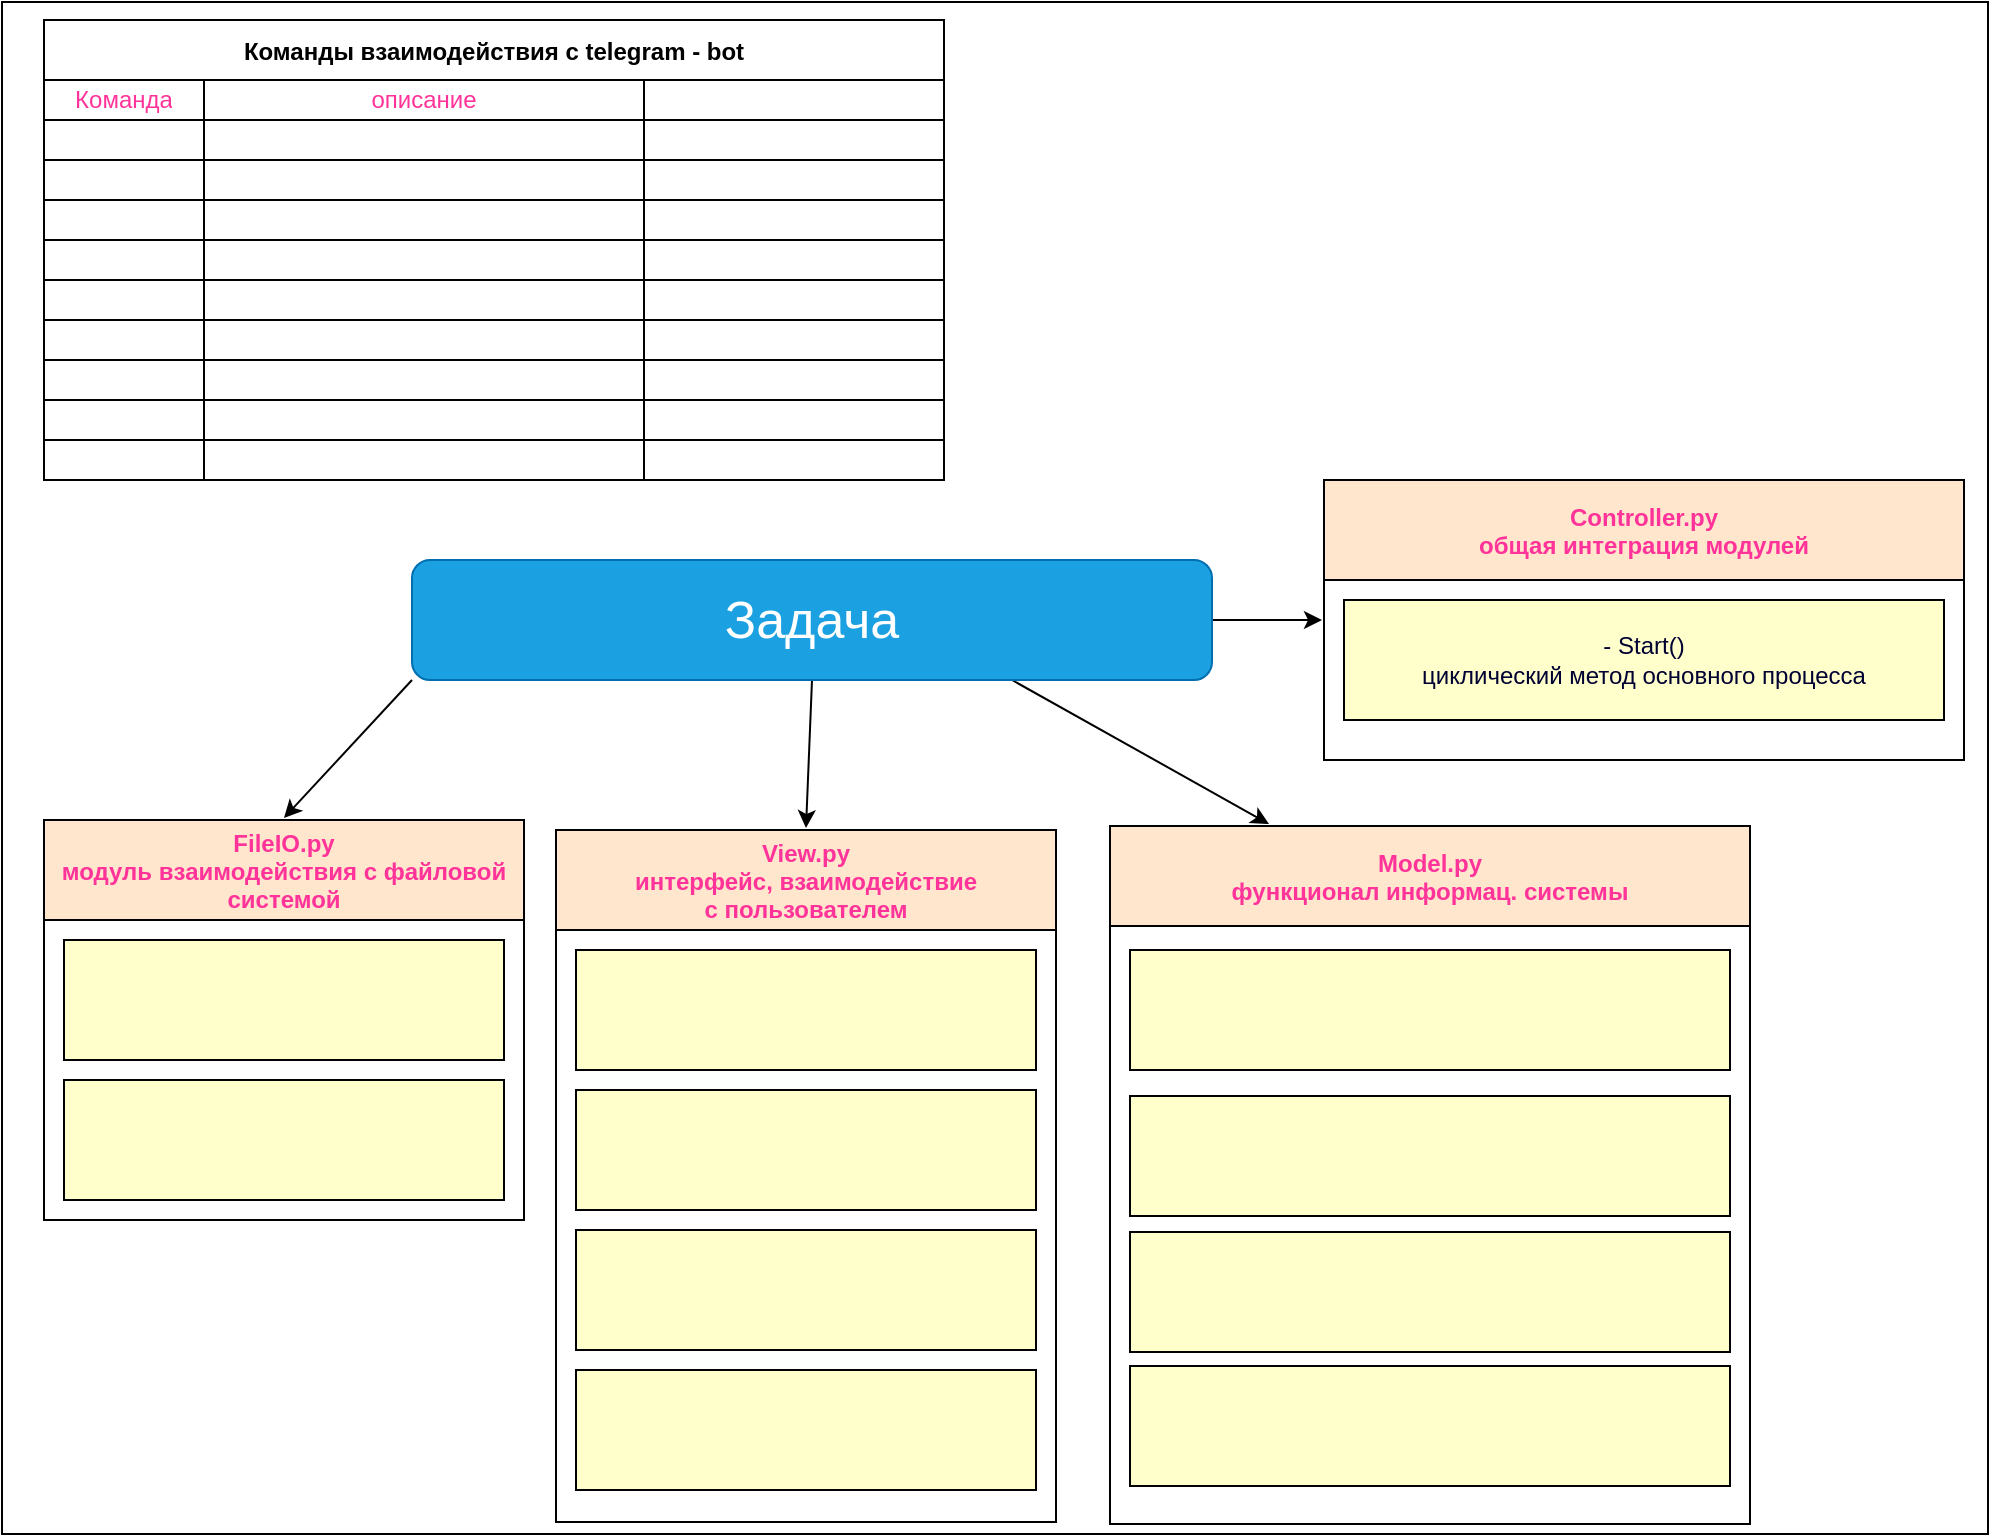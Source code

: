 <mxfile>
    <diagram id="d1onOI0jFkcU-A59MVnD" name="Page-1">
        <mxGraphModel dx="833" dy="722" grid="0" gridSize="10" guides="1" tooltips="1" connect="1" arrows="1" fold="1" page="0" pageScale="1" pageWidth="827" pageHeight="1169" background="#FFFFFF" math="0" shadow="0">
            <root>
                <mxCell id="0"/>
                <mxCell id="1" parent="0"/>
                <mxCell id="90" value="" style="rounded=0;shadow=0;glass=0;labelBackgroundColor=none;labelBorderColor=none;sketch=0;fontColor=none;strokeColor=#000000;fillColor=none;noLabel=1;" parent="1" vertex="1">
                    <mxGeometry x="9" y="41" width="993" height="766" as="geometry"/>
                </mxCell>
                <mxCell id="14" value="Команды взаимодействия с telegram - bot" style="shape=table;startSize=30;container=1;collapsible=0;childLayout=tableLayout;fontStyle=1;align=center;pointerEvents=1;" parent="1" vertex="1">
                    <mxGeometry x="30" y="50" width="450" height="230" as="geometry"/>
                </mxCell>
                <mxCell id="15" value="" style="shape=partialRectangle;html=1;whiteSpace=wrap;collapsible=0;dropTarget=0;pointerEvents=0;fillColor=none;top=0;left=0;bottom=0;right=0;points=[[0,0.5],[1,0.5]];portConstraint=eastwest;fontColor=#33FF33;" parent="14" vertex="1">
                    <mxGeometry y="30" width="450" height="20" as="geometry"/>
                </mxCell>
                <mxCell id="16" value="Команда" style="shape=partialRectangle;html=1;whiteSpace=wrap;connectable=0;fillColor=none;top=0;left=0;bottom=0;right=0;overflow=hidden;pointerEvents=1;fontColor=#FF3399;" parent="15" vertex="1">
                    <mxGeometry width="80" height="20" as="geometry">
                        <mxRectangle width="80" height="20" as="alternateBounds"/>
                    </mxGeometry>
                </mxCell>
                <mxCell id="17" value="описание" style="shape=partialRectangle;html=1;whiteSpace=wrap;connectable=0;fillColor=none;top=0;left=0;bottom=0;right=0;overflow=hidden;pointerEvents=1;fontColor=#FF3399;" parent="15" vertex="1">
                    <mxGeometry x="80" width="220" height="20" as="geometry">
                        <mxRectangle width="220" height="20" as="alternateBounds"/>
                    </mxGeometry>
                </mxCell>
                <mxCell id="18" value="" style="shape=partialRectangle;html=1;whiteSpace=wrap;connectable=0;fillColor=none;top=0;left=0;bottom=0;right=0;overflow=hidden;pointerEvents=1;fontColor=#FF3399;" parent="15" vertex="1">
                    <mxGeometry x="300" width="150" height="20" as="geometry">
                        <mxRectangle width="150" height="20" as="alternateBounds"/>
                    </mxGeometry>
                </mxCell>
                <mxCell id="19" value="" style="shape=partialRectangle;html=1;whiteSpace=wrap;collapsible=0;dropTarget=0;pointerEvents=0;fillColor=none;top=0;left=0;bottom=0;right=0;points=[[0,0.5],[1,0.5]];portConstraint=eastwest;fontColor=#33FF33;" parent="14" vertex="1">
                    <mxGeometry y="50" width="450" height="20" as="geometry"/>
                </mxCell>
                <mxCell id="20" value="" style="shape=partialRectangle;html=1;whiteSpace=wrap;connectable=0;fillColor=none;top=0;left=0;bottom=0;right=0;overflow=hidden;pointerEvents=1;fontColor=#0000FF;" parent="19" vertex="1">
                    <mxGeometry width="80" height="20" as="geometry">
                        <mxRectangle width="80" height="20" as="alternateBounds"/>
                    </mxGeometry>
                </mxCell>
                <mxCell id="21" value="" style="shape=partialRectangle;html=1;whiteSpace=wrap;connectable=0;fillColor=none;top=0;left=0;bottom=0;right=0;overflow=hidden;pointerEvents=1;fontColor=#000000;" parent="19" vertex="1">
                    <mxGeometry x="80" width="220" height="20" as="geometry">
                        <mxRectangle width="220" height="20" as="alternateBounds"/>
                    </mxGeometry>
                </mxCell>
                <mxCell id="22" value="" style="shape=partialRectangle;html=1;whiteSpace=wrap;connectable=0;fillColor=none;top=0;left=0;bottom=0;right=0;overflow=hidden;pointerEvents=1;fontColor=#000000;" parent="19" vertex="1">
                    <mxGeometry x="300" width="150" height="20" as="geometry">
                        <mxRectangle width="150" height="20" as="alternateBounds"/>
                    </mxGeometry>
                </mxCell>
                <mxCell id="23" value="" style="shape=partialRectangle;html=1;whiteSpace=wrap;collapsible=0;dropTarget=0;pointerEvents=0;fillColor=none;top=0;left=0;bottom=0;right=0;points=[[0,0.5],[1,0.5]];portConstraint=eastwest;fontColor=#33FF33;" parent="14" vertex="1">
                    <mxGeometry y="70" width="450" height="20" as="geometry"/>
                </mxCell>
                <mxCell id="24" value="" style="shape=partialRectangle;html=1;whiteSpace=wrap;connectable=0;top=0;left=0;bottom=0;right=0;overflow=hidden;pointerEvents=1;fontColor=#0000FF;fillColor=none;" parent="23" vertex="1">
                    <mxGeometry width="80" height="20" as="geometry">
                        <mxRectangle width="80" height="20" as="alternateBounds"/>
                    </mxGeometry>
                </mxCell>
                <mxCell id="25" value="" style="shape=partialRectangle;html=1;whiteSpace=wrap;connectable=0;fillColor=none;top=0;left=0;bottom=0;right=0;overflow=hidden;pointerEvents=1;fontColor=#000000;strokeColor=#F0F0F0;" parent="23" vertex="1">
                    <mxGeometry x="80" width="220" height="20" as="geometry">
                        <mxRectangle width="220" height="20" as="alternateBounds"/>
                    </mxGeometry>
                </mxCell>
                <mxCell id="26" value="" style="shape=partialRectangle;html=1;whiteSpace=wrap;connectable=0;fillColor=none;top=0;left=0;bottom=0;right=0;overflow=hidden;pointerEvents=1;fontColor=#000000;strokeColor=#FFFFFF;" parent="23" vertex="1">
                    <mxGeometry x="300" width="150" height="20" as="geometry">
                        <mxRectangle width="150" height="20" as="alternateBounds"/>
                    </mxGeometry>
                </mxCell>
                <mxCell id="28" value="" style="shape=partialRectangle;html=1;whiteSpace=wrap;collapsible=0;dropTarget=0;pointerEvents=0;fillColor=none;top=0;left=0;bottom=0;right=0;points=[[0,0.5],[1,0.5]];portConstraint=eastwest;fontColor=#33FF33;" parent="14" vertex="1">
                    <mxGeometry y="90" width="450" height="20" as="geometry"/>
                </mxCell>
                <mxCell id="29" value="" style="shape=partialRectangle;html=1;whiteSpace=wrap;connectable=0;fillColor=none;top=0;left=0;bottom=0;right=0;overflow=hidden;pointerEvents=1;fontColor=#0000FF;" parent="28" vertex="1">
                    <mxGeometry width="80" height="20" as="geometry">
                        <mxRectangle width="80" height="20" as="alternateBounds"/>
                    </mxGeometry>
                </mxCell>
                <mxCell id="30" value="" style="shape=partialRectangle;html=1;whiteSpace=wrap;connectable=0;fillColor=none;top=0;left=0;bottom=0;right=0;overflow=hidden;pointerEvents=1;fontColor=#000000;strokeColor=#FFFFFF;" parent="28" vertex="1">
                    <mxGeometry x="80" width="220" height="20" as="geometry">
                        <mxRectangle width="220" height="20" as="alternateBounds"/>
                    </mxGeometry>
                </mxCell>
                <mxCell id="31" value="" style="shape=partialRectangle;html=1;whiteSpace=wrap;connectable=0;fillColor=none;top=0;left=0;bottom=0;right=0;overflow=hidden;pointerEvents=1;fontColor=#000000;strokeColor=#FFFFFF;" parent="28" vertex="1">
                    <mxGeometry x="300" width="150" height="20" as="geometry">
                        <mxRectangle width="150" height="20" as="alternateBounds"/>
                    </mxGeometry>
                </mxCell>
                <mxCell id="32" value="" style="shape=partialRectangle;html=1;whiteSpace=wrap;collapsible=0;dropTarget=0;pointerEvents=0;fillColor=none;top=0;left=0;bottom=0;right=0;points=[[0,0.5],[1,0.5]];portConstraint=eastwest;fontColor=#33FF33;" parent="14" vertex="1">
                    <mxGeometry y="110" width="450" height="20" as="geometry"/>
                </mxCell>
                <mxCell id="33" value="" style="shape=partialRectangle;html=1;whiteSpace=wrap;connectable=0;fillColor=none;top=0;left=0;bottom=0;right=0;overflow=hidden;pointerEvents=1;fontColor=#0000FF;" parent="32" vertex="1">
                    <mxGeometry width="80" height="20" as="geometry">
                        <mxRectangle width="80" height="20" as="alternateBounds"/>
                    </mxGeometry>
                </mxCell>
                <mxCell id="34" value="" style="shape=partialRectangle;html=1;whiteSpace=wrap;connectable=0;fillColor=none;top=0;left=0;bottom=0;right=0;overflow=hidden;pointerEvents=1;fontColor=#000000;strokeColor=#FFFFFF;" parent="32" vertex="1">
                    <mxGeometry x="80" width="220" height="20" as="geometry">
                        <mxRectangle width="220" height="20" as="alternateBounds"/>
                    </mxGeometry>
                </mxCell>
                <mxCell id="35" value="" style="shape=partialRectangle;html=1;whiteSpace=wrap;connectable=0;fillColor=none;top=0;left=0;bottom=0;right=0;overflow=hidden;pointerEvents=1;fontColor=#000000;strokeColor=#FFFFFF;" parent="32" vertex="1">
                    <mxGeometry x="300" width="150" height="20" as="geometry">
                        <mxRectangle width="150" height="20" as="alternateBounds"/>
                    </mxGeometry>
                </mxCell>
                <mxCell id="36" value="" style="shape=partialRectangle;html=1;whiteSpace=wrap;collapsible=0;dropTarget=0;pointerEvents=0;fillColor=none;top=0;left=0;bottom=0;right=0;points=[[0,0.5],[1,0.5]];portConstraint=eastwest;fontColor=#33FF33;" parent="14" vertex="1">
                    <mxGeometry y="130" width="450" height="20" as="geometry"/>
                </mxCell>
                <mxCell id="37" value="" style="shape=partialRectangle;html=1;whiteSpace=wrap;connectable=0;fillColor=none;top=0;left=0;bottom=0;right=0;overflow=hidden;pointerEvents=1;fontColor=#0000FF;" parent="36" vertex="1">
                    <mxGeometry width="80" height="20" as="geometry">
                        <mxRectangle width="80" height="20" as="alternateBounds"/>
                    </mxGeometry>
                </mxCell>
                <mxCell id="38" value="" style="shape=partialRectangle;html=1;whiteSpace=wrap;connectable=0;fillColor=none;top=0;left=0;bottom=0;right=0;overflow=hidden;pointerEvents=1;fontColor=#000000;strokeColor=#F0F0F0;" parent="36" vertex="1">
                    <mxGeometry x="80" width="220" height="20" as="geometry">
                        <mxRectangle width="220" height="20" as="alternateBounds"/>
                    </mxGeometry>
                </mxCell>
                <mxCell id="39" value="" style="shape=partialRectangle;html=1;whiteSpace=wrap;connectable=0;fillColor=none;top=0;left=0;bottom=0;right=0;overflow=hidden;pointerEvents=1;fontColor=#000000;strokeColor=#F0F0F0;" parent="36" vertex="1">
                    <mxGeometry x="300" width="150" height="20" as="geometry">
                        <mxRectangle width="150" height="20" as="alternateBounds"/>
                    </mxGeometry>
                </mxCell>
                <mxCell id="40" value="" style="shape=partialRectangle;html=1;whiteSpace=wrap;collapsible=0;dropTarget=0;pointerEvents=0;fillColor=none;top=0;left=0;bottom=0;right=0;points=[[0,0.5],[1,0.5]];portConstraint=eastwest;fontColor=#33FF33;" parent="14" vertex="1">
                    <mxGeometry y="150" width="450" height="20" as="geometry"/>
                </mxCell>
                <mxCell id="41" value="" style="shape=partialRectangle;html=1;whiteSpace=wrap;connectable=0;fillColor=none;top=0;left=0;bottom=0;right=0;overflow=hidden;pointerEvents=1;fontColor=#0000FF;" parent="40" vertex="1">
                    <mxGeometry width="80" height="20" as="geometry">
                        <mxRectangle width="80" height="20" as="alternateBounds"/>
                    </mxGeometry>
                </mxCell>
                <mxCell id="42" value="" style="shape=partialRectangle;html=1;whiteSpace=wrap;connectable=0;fillColor=none;top=0;left=0;bottom=0;right=0;overflow=hidden;pointerEvents=1;fontColor=#000000;strokeColor=#F0F0F0;" parent="40" vertex="1">
                    <mxGeometry x="80" width="220" height="20" as="geometry">
                        <mxRectangle width="220" height="20" as="alternateBounds"/>
                    </mxGeometry>
                </mxCell>
                <mxCell id="43" value="" style="shape=partialRectangle;html=1;whiteSpace=wrap;connectable=0;fillColor=none;top=0;left=0;bottom=0;right=0;overflow=hidden;pointerEvents=1;fontColor=#000000;strokeColor=#F0F0F0;" parent="40" vertex="1">
                    <mxGeometry x="300" width="150" height="20" as="geometry">
                        <mxRectangle width="150" height="20" as="alternateBounds"/>
                    </mxGeometry>
                </mxCell>
                <mxCell id="44" value="" style="shape=partialRectangle;html=1;whiteSpace=wrap;collapsible=0;dropTarget=0;pointerEvents=0;fillColor=none;top=0;left=0;bottom=0;right=0;points=[[0,0.5],[1,0.5]];portConstraint=eastwest;fontColor=#33FF33;" parent="14" vertex="1">
                    <mxGeometry y="170" width="450" height="20" as="geometry"/>
                </mxCell>
                <mxCell id="45" value="" style="shape=partialRectangle;html=1;whiteSpace=wrap;connectable=0;fillColor=none;top=0;left=0;bottom=0;right=0;overflow=hidden;pointerEvents=1;fontColor=#0000FF;" parent="44" vertex="1">
                    <mxGeometry width="80" height="20" as="geometry">
                        <mxRectangle width="80" height="20" as="alternateBounds"/>
                    </mxGeometry>
                </mxCell>
                <mxCell id="46" value="" style="shape=partialRectangle;html=1;whiteSpace=wrap;connectable=0;fillColor=none;top=0;left=0;bottom=0;right=0;overflow=hidden;pointerEvents=1;fontColor=#000000;strokeColor=#F0F0F0;" parent="44" vertex="1">
                    <mxGeometry x="80" width="220" height="20" as="geometry">
                        <mxRectangle width="220" height="20" as="alternateBounds"/>
                    </mxGeometry>
                </mxCell>
                <mxCell id="47" value="" style="shape=partialRectangle;html=1;whiteSpace=wrap;connectable=0;fillColor=none;top=0;left=0;bottom=0;right=0;overflow=hidden;pointerEvents=1;fontColor=#000000;strokeColor=#F0F0F0;" parent="44" vertex="1">
                    <mxGeometry x="300" width="150" height="20" as="geometry">
                        <mxRectangle width="150" height="20" as="alternateBounds"/>
                    </mxGeometry>
                </mxCell>
                <mxCell id="48" value="" style="shape=partialRectangle;html=1;whiteSpace=wrap;collapsible=0;dropTarget=0;pointerEvents=0;fillColor=none;top=0;left=0;bottom=0;right=0;points=[[0,0.5],[1,0.5]];portConstraint=eastwest;fontColor=#33FF33;" parent="14" vertex="1">
                    <mxGeometry y="190" width="450" height="20" as="geometry"/>
                </mxCell>
                <mxCell id="49" value="" style="shape=partialRectangle;html=1;whiteSpace=wrap;connectable=0;fillColor=none;top=0;left=0;bottom=0;right=0;overflow=hidden;pointerEvents=1;fontColor=#0000FF;" parent="48" vertex="1">
                    <mxGeometry width="80" height="20" as="geometry">
                        <mxRectangle width="80" height="20" as="alternateBounds"/>
                    </mxGeometry>
                </mxCell>
                <mxCell id="50" value="" style="shape=partialRectangle;html=1;whiteSpace=wrap;connectable=0;fillColor=none;top=0;left=0;bottom=0;right=0;overflow=hidden;pointerEvents=1;fontColor=#000000;strokeColor=#F0F0F0;" parent="48" vertex="1">
                    <mxGeometry x="80" width="220" height="20" as="geometry">
                        <mxRectangle width="220" height="20" as="alternateBounds"/>
                    </mxGeometry>
                </mxCell>
                <mxCell id="51" value="" style="shape=partialRectangle;html=1;whiteSpace=wrap;connectable=0;fillColor=none;top=0;left=0;bottom=0;right=0;overflow=hidden;pointerEvents=1;fontColor=#000000;strokeColor=#F0F0F0;" parent="48" vertex="1">
                    <mxGeometry x="300" width="150" height="20" as="geometry">
                        <mxRectangle width="150" height="20" as="alternateBounds"/>
                    </mxGeometry>
                </mxCell>
                <mxCell id="52" value="" style="shape=partialRectangle;html=1;whiteSpace=wrap;collapsible=0;dropTarget=0;pointerEvents=0;fillColor=none;top=0;left=0;bottom=0;right=0;points=[[0,0.5],[1,0.5]];portConstraint=eastwest;fontColor=#33FF33;" parent="14" vertex="1">
                    <mxGeometry y="210" width="450" height="20" as="geometry"/>
                </mxCell>
                <mxCell id="53" value="" style="shape=partialRectangle;html=1;whiteSpace=wrap;connectable=0;fillColor=none;top=0;left=0;bottom=0;right=0;overflow=hidden;pointerEvents=1;fontColor=#0000FF;" parent="52" vertex="1">
                    <mxGeometry width="80" height="20" as="geometry">
                        <mxRectangle width="80" height="20" as="alternateBounds"/>
                    </mxGeometry>
                </mxCell>
                <mxCell id="54" value="" style="shape=partialRectangle;html=1;whiteSpace=wrap;connectable=0;fillColor=none;top=0;left=0;bottom=0;right=0;overflow=hidden;pointerEvents=1;fontColor=#000000;strokeColor=#F0F0F0;" parent="52" vertex="1">
                    <mxGeometry x="80" width="220" height="20" as="geometry">
                        <mxRectangle width="220" height="20" as="alternateBounds"/>
                    </mxGeometry>
                </mxCell>
                <mxCell id="55" value="" style="shape=partialRectangle;html=1;whiteSpace=wrap;connectable=0;fillColor=none;top=0;left=0;bottom=0;right=0;overflow=hidden;pointerEvents=1;fontColor=#000000;strokeColor=#F0F0F0;" parent="52" vertex="1">
                    <mxGeometry x="300" width="150" height="20" as="geometry">
                        <mxRectangle width="150" height="20" as="alternateBounds"/>
                    </mxGeometry>
                </mxCell>
                <mxCell id="60" value="FileIO.py&#10;модуль взаимодействия с файловой&#10;системой" style="swimlane;fontColor=#FF3399;strokeColor=#000000;startSize=50;perimeterSpacing=1;labelBackgroundColor=none;fillColor=#FFE6CC;" parent="1" vertex="1">
                    <mxGeometry x="30" y="450" width="240" height="200" as="geometry">
                        <mxRectangle x="40" y="450" width="230" height="50" as="alternateBounds"/>
                    </mxGeometry>
                </mxCell>
                <mxCell id="68" value="" style="whiteSpace=wrap;html=1;fontColor=#000033;strokeColor=#000000;fillColor=#FFFFCC;" parent="60" vertex="1">
                    <mxGeometry x="10" y="60" width="220" height="60" as="geometry"/>
                </mxCell>
                <mxCell id="69" value="" style="whiteSpace=wrap;html=1;fontColor=#000033;strokeColor=#000000;fillColor=#FFFFCC;" parent="60" vertex="1">
                    <mxGeometry x="10" y="130" width="220" height="60" as="geometry"/>
                </mxCell>
                <mxCell id="62" style="edgeStyle=none;html=1;exitX=0;exitY=1;exitDx=0;exitDy=0;entryX=0.5;entryY=0;entryDx=0;entryDy=0;fontColor=#FFFFFF;strokeColor=#000000;" parent="1" source="61" target="60" edge="1">
                    <mxGeometry relative="1" as="geometry"/>
                </mxCell>
                <mxCell id="82" style="edgeStyle=none;html=1;exitX=0.75;exitY=1;exitDx=0;exitDy=0;entryX=0.25;entryY=0;entryDx=0;entryDy=0;fontColor=#00FF00;strokeColor=#000000;" parent="1" source="61" target="73" edge="1">
                    <mxGeometry relative="1" as="geometry"/>
                </mxCell>
                <mxCell id="83" style="edgeStyle=none;html=1;exitX=0.5;exitY=1;exitDx=0;exitDy=0;entryX=0.5;entryY=0;entryDx=0;entryDy=0;fontColor=#00FF00;strokeColor=#000000;" parent="1" source="61" target="65" edge="1">
                    <mxGeometry relative="1" as="geometry"/>
                </mxCell>
                <mxCell id="88" style="edgeStyle=none;html=1;exitX=1;exitY=0.5;exitDx=0;exitDy=0;entryX=0;entryY=0.5;entryDx=0;entryDy=0;fontColor=#00FF00;strokeColor=#000000;" parent="1" source="61" target="84" edge="1">
                    <mxGeometry relative="1" as="geometry"/>
                </mxCell>
                <mxCell id="61" value="&lt;font color=&quot;#ffffff&quot; style=&quot;font-size: 26px&quot;&gt;Задача&lt;/font&gt;" style="rounded=1;whiteSpace=wrap;html=1;fontColor=#ffffff;strokeColor=#006EAF;fillColor=#1ba1e2;" parent="1" vertex="1">
                    <mxGeometry x="214" y="320" width="400" height="60" as="geometry"/>
                </mxCell>
                <mxCell id="65" value="View.py&#10;интерфейс, взаимодействие&#10;с пользователем" style="swimlane;fontColor=#FF3399;strokeColor=#000000;startSize=50;labelBackgroundColor=none;labelBorderColor=none;swimlaneFillColor=none;perimeterSpacing=1;swimlaneLine=1;glass=0;rounded=0;shadow=0;sketch=0;fillColor=#FFE6CC;" parent="1" vertex="1">
                    <mxGeometry x="286" y="455" width="250" height="346" as="geometry"/>
                </mxCell>
                <mxCell id="70" value="&lt;font&gt;&lt;br&gt;&lt;/font&gt;" style="whiteSpace=wrap;html=1;fontColor=#000033;strokeColor=#000000;fillColor=#FFFFCC;" parent="65" vertex="1">
                    <mxGeometry x="10" y="60" width="230" height="60" as="geometry"/>
                </mxCell>
                <mxCell id="77" value="&lt;font&gt;&lt;br&gt;&lt;/font&gt;" style="whiteSpace=wrap;html=1;fontColor=#000033;strokeColor=#000000;fillColor=#FFFFCC;" parent="65" vertex="1">
                    <mxGeometry x="10" y="130" width="230" height="60" as="geometry"/>
                </mxCell>
                <mxCell id="78" value="&lt;font&gt;&lt;br&gt;&lt;/font&gt;" style="whiteSpace=wrap;html=1;fontColor=#000033;strokeColor=#000000;fillColor=#FFFFCC;" parent="65" vertex="1">
                    <mxGeometry x="10" y="200" width="230" height="60" as="geometry"/>
                </mxCell>
                <mxCell id="94" value="&lt;font&gt;&lt;br&gt;&lt;/font&gt;" style="whiteSpace=wrap;html=1;fontColor=#000033;strokeColor=#000000;fillColor=#FFFFCC;" parent="65" vertex="1">
                    <mxGeometry x="10" y="270" width="230" height="60" as="geometry"/>
                </mxCell>
                <mxCell id="73" value="Model.py&#10;функционал информац. системы" style="swimlane;fontColor=#FF3399;strokeColor=#000000;startSize=50;perimeterSpacing=1;fillColor=#FFE6CC;" parent="1" vertex="1">
                    <mxGeometry x="563" y="453" width="320" height="349" as="geometry"/>
                </mxCell>
                <mxCell id="74" value="&lt;font&gt;&lt;br&gt;&lt;/font&gt;" style="whiteSpace=wrap;html=1;fontColor=#000033;strokeColor=#000000;fillColor=#FFFFCC;" parent="73" vertex="1">
                    <mxGeometry x="10" y="135" width="300" height="60" as="geometry"/>
                </mxCell>
                <mxCell id="79" value="&lt;font&gt;&lt;br&gt;&lt;/font&gt;" style="whiteSpace=wrap;html=1;fontColor=#000033;strokeColor=#000000;fillColor=#FFFFCC;" parent="73" vertex="1">
                    <mxGeometry x="10" y="203" width="300" height="60" as="geometry"/>
                </mxCell>
                <mxCell id="80" value="&lt;font&gt;&lt;br&gt;&lt;/font&gt;" style="whiteSpace=wrap;html=1;fontColor=#000033;strokeColor=#000000;fillColor=#FFFFCC;" parent="73" vertex="1">
                    <mxGeometry x="10" y="270" width="300" height="60" as="geometry"/>
                </mxCell>
                <mxCell id="95" value="&lt;font&gt;&lt;br&gt;&lt;/font&gt;" style="whiteSpace=wrap;html=1;fontColor=#000033;strokeColor=#000000;fillColor=#FFFFCC;" parent="73" vertex="1">
                    <mxGeometry x="10" y="62" width="300" height="60" as="geometry"/>
                </mxCell>
                <mxCell id="84" value="Controller.py&#10;общая интеграция модулей" style="swimlane;fontColor=#FF3399;strokeColor=#000000;startSize=50;perimeterSpacing=1;labelBackgroundColor=none;fillColor=#FFE6CC;" parent="1" vertex="1">
                    <mxGeometry x="670" y="280" width="320" height="140" as="geometry"/>
                </mxCell>
                <mxCell id="85" value="&lt;font&gt;- Start()&lt;br&gt;циклический метод основного процесса&lt;br&gt;&lt;/font&gt;" style="whiteSpace=wrap;html=1;fontColor=#000033;strokeColor=#000000;labelBackgroundColor=none;fillColor=#FFFFCC;" parent="84" vertex="1">
                    <mxGeometry x="10" y="60" width="300" height="60" as="geometry"/>
                </mxCell>
            </root>
        </mxGraphModel>
    </diagram>
</mxfile>